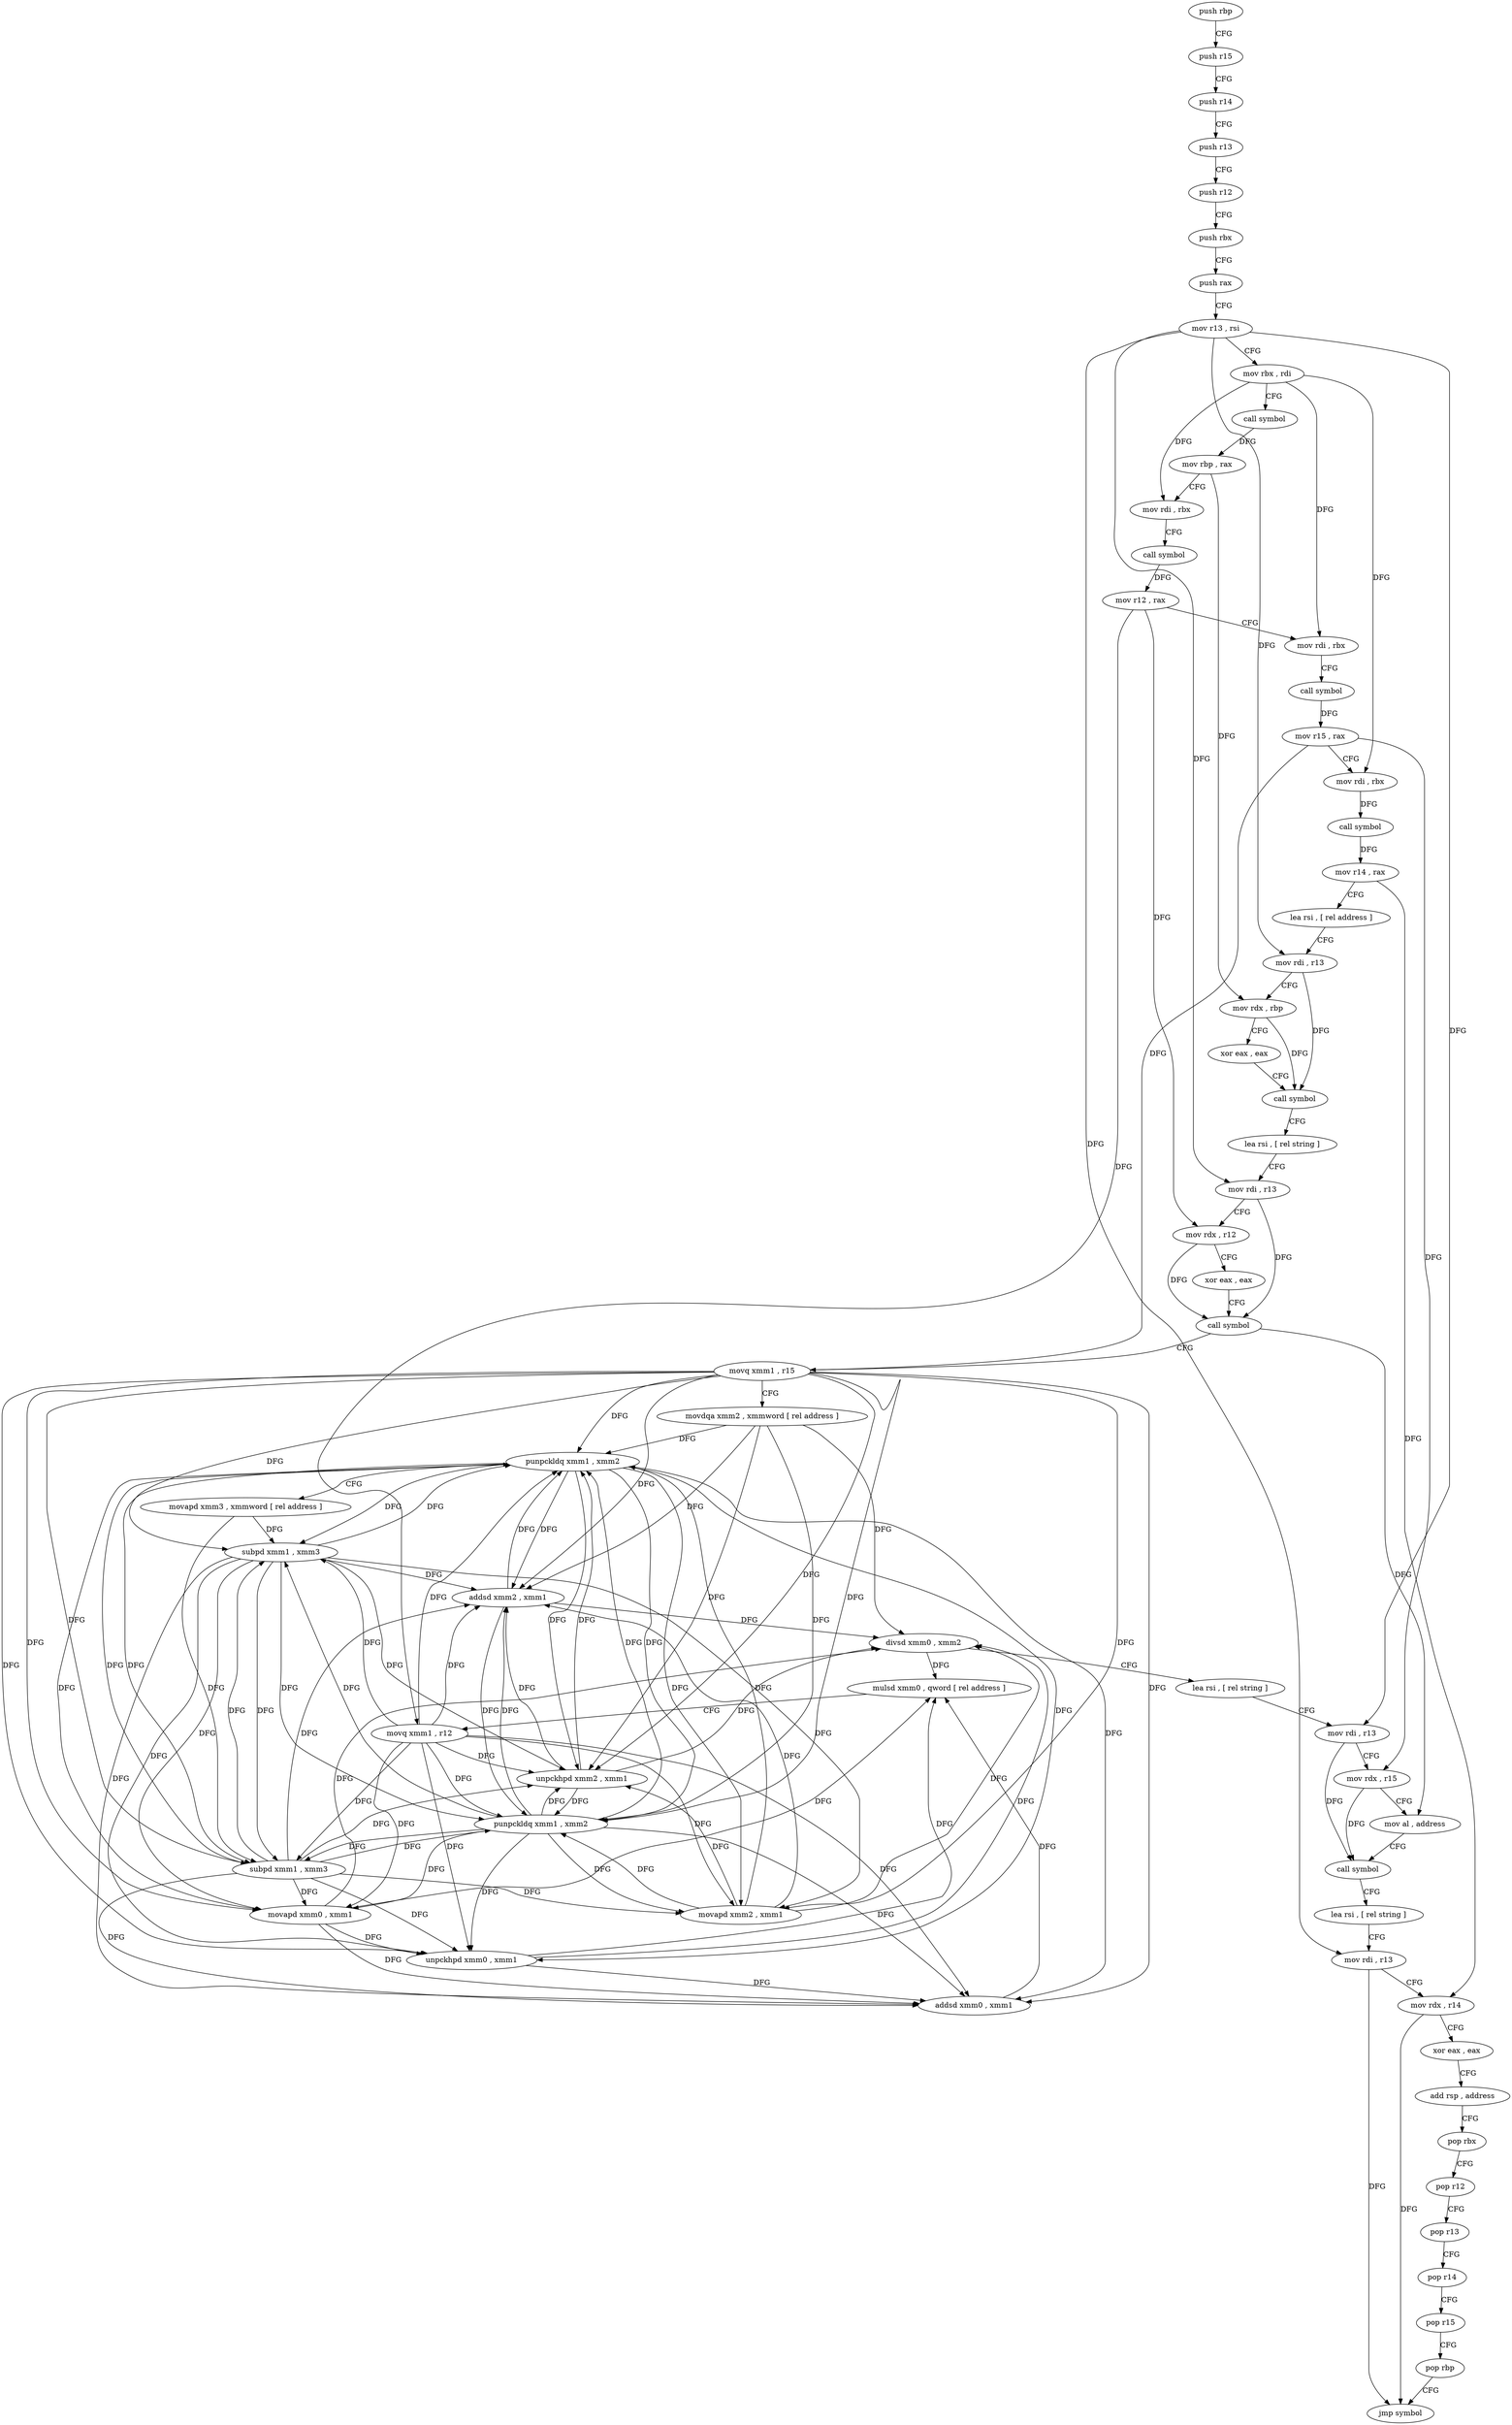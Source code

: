 digraph "func" {
"169056" [label = "push rbp" ]
"169057" [label = "push r15" ]
"169059" [label = "push r14" ]
"169061" [label = "push r13" ]
"169063" [label = "push r12" ]
"169065" [label = "push rbx" ]
"169066" [label = "push rax" ]
"169067" [label = "mov r13 , rsi" ]
"169070" [label = "mov rbx , rdi" ]
"169073" [label = "call symbol" ]
"169078" [label = "mov rbp , rax" ]
"169081" [label = "mov rdi , rbx" ]
"169084" [label = "call symbol" ]
"169089" [label = "mov r12 , rax" ]
"169092" [label = "mov rdi , rbx" ]
"169095" [label = "call symbol" ]
"169100" [label = "mov r15 , rax" ]
"169103" [label = "mov rdi , rbx" ]
"169106" [label = "call symbol" ]
"169111" [label = "mov r14 , rax" ]
"169114" [label = "lea rsi , [ rel address ]" ]
"169121" [label = "mov rdi , r13" ]
"169124" [label = "mov rdx , rbp" ]
"169127" [label = "xor eax , eax" ]
"169129" [label = "call symbol" ]
"169134" [label = "lea rsi , [ rel string ]" ]
"169141" [label = "mov rdi , r13" ]
"169144" [label = "mov rdx , r12" ]
"169147" [label = "xor eax , eax" ]
"169149" [label = "call symbol" ]
"169154" [label = "movq xmm1 , r15" ]
"169159" [label = "movdqa xmm2 , xmmword [ rel address ]" ]
"169167" [label = "punpckldq xmm1 , xmm2" ]
"169171" [label = "movapd xmm3 , xmmword [ rel address ]" ]
"169179" [label = "subpd xmm1 , xmm3" ]
"169183" [label = "movapd xmm0 , xmm1" ]
"169187" [label = "unpckhpd xmm0 , xmm1" ]
"169191" [label = "addsd xmm0 , xmm1" ]
"169195" [label = "mulsd xmm0 , qword [ rel address ]" ]
"169203" [label = "movq xmm1 , r12" ]
"169208" [label = "punpckldq xmm1 , xmm2" ]
"169212" [label = "subpd xmm1 , xmm3" ]
"169216" [label = "movapd xmm2 , xmm1" ]
"169220" [label = "unpckhpd xmm2 , xmm1" ]
"169224" [label = "addsd xmm2 , xmm1" ]
"169228" [label = "divsd xmm0 , xmm2" ]
"169232" [label = "lea rsi , [ rel string ]" ]
"169239" [label = "mov rdi , r13" ]
"169242" [label = "mov rdx , r15" ]
"169245" [label = "mov al , address" ]
"169247" [label = "call symbol" ]
"169252" [label = "lea rsi , [ rel string ]" ]
"169259" [label = "mov rdi , r13" ]
"169262" [label = "mov rdx , r14" ]
"169265" [label = "xor eax , eax" ]
"169267" [label = "add rsp , address" ]
"169271" [label = "pop rbx" ]
"169272" [label = "pop r12" ]
"169274" [label = "pop r13" ]
"169276" [label = "pop r14" ]
"169278" [label = "pop r15" ]
"169280" [label = "pop rbp" ]
"169281" [label = "jmp symbol" ]
"169056" -> "169057" [ label = "CFG" ]
"169057" -> "169059" [ label = "CFG" ]
"169059" -> "169061" [ label = "CFG" ]
"169061" -> "169063" [ label = "CFG" ]
"169063" -> "169065" [ label = "CFG" ]
"169065" -> "169066" [ label = "CFG" ]
"169066" -> "169067" [ label = "CFG" ]
"169067" -> "169070" [ label = "CFG" ]
"169067" -> "169121" [ label = "DFG" ]
"169067" -> "169141" [ label = "DFG" ]
"169067" -> "169239" [ label = "DFG" ]
"169067" -> "169259" [ label = "DFG" ]
"169070" -> "169073" [ label = "CFG" ]
"169070" -> "169081" [ label = "DFG" ]
"169070" -> "169092" [ label = "DFG" ]
"169070" -> "169103" [ label = "DFG" ]
"169073" -> "169078" [ label = "DFG" ]
"169078" -> "169081" [ label = "CFG" ]
"169078" -> "169124" [ label = "DFG" ]
"169081" -> "169084" [ label = "CFG" ]
"169084" -> "169089" [ label = "DFG" ]
"169089" -> "169092" [ label = "CFG" ]
"169089" -> "169144" [ label = "DFG" ]
"169089" -> "169203" [ label = "DFG" ]
"169092" -> "169095" [ label = "CFG" ]
"169095" -> "169100" [ label = "DFG" ]
"169100" -> "169103" [ label = "CFG" ]
"169100" -> "169154" [ label = "DFG" ]
"169100" -> "169242" [ label = "DFG" ]
"169103" -> "169106" [ label = "DFG" ]
"169106" -> "169111" [ label = "DFG" ]
"169111" -> "169114" [ label = "CFG" ]
"169111" -> "169262" [ label = "DFG" ]
"169114" -> "169121" [ label = "CFG" ]
"169121" -> "169124" [ label = "CFG" ]
"169121" -> "169129" [ label = "DFG" ]
"169124" -> "169127" [ label = "CFG" ]
"169124" -> "169129" [ label = "DFG" ]
"169127" -> "169129" [ label = "CFG" ]
"169129" -> "169134" [ label = "CFG" ]
"169134" -> "169141" [ label = "CFG" ]
"169141" -> "169144" [ label = "CFG" ]
"169141" -> "169149" [ label = "DFG" ]
"169144" -> "169147" [ label = "CFG" ]
"169144" -> "169149" [ label = "DFG" ]
"169147" -> "169149" [ label = "CFG" ]
"169149" -> "169154" [ label = "CFG" ]
"169149" -> "169245" [ label = "DFG" ]
"169154" -> "169159" [ label = "CFG" ]
"169154" -> "169167" [ label = "DFG" ]
"169154" -> "169179" [ label = "DFG" ]
"169154" -> "169183" [ label = "DFG" ]
"169154" -> "169187" [ label = "DFG" ]
"169154" -> "169191" [ label = "DFG" ]
"169154" -> "169208" [ label = "DFG" ]
"169154" -> "169212" [ label = "DFG" ]
"169154" -> "169216" [ label = "DFG" ]
"169154" -> "169220" [ label = "DFG" ]
"169154" -> "169224" [ label = "DFG" ]
"169159" -> "169167" [ label = "DFG" ]
"169159" -> "169208" [ label = "DFG" ]
"169159" -> "169220" [ label = "DFG" ]
"169159" -> "169224" [ label = "DFG" ]
"169159" -> "169228" [ label = "DFG" ]
"169167" -> "169171" [ label = "CFG" ]
"169167" -> "169179" [ label = "DFG" ]
"169167" -> "169183" [ label = "DFG" ]
"169167" -> "169187" [ label = "DFG" ]
"169167" -> "169191" [ label = "DFG" ]
"169167" -> "169208" [ label = "DFG" ]
"169167" -> "169212" [ label = "DFG" ]
"169167" -> "169216" [ label = "DFG" ]
"169167" -> "169220" [ label = "DFG" ]
"169167" -> "169224" [ label = "DFG" ]
"169171" -> "169179" [ label = "DFG" ]
"169171" -> "169212" [ label = "DFG" ]
"169179" -> "169183" [ label = "DFG" ]
"169179" -> "169167" [ label = "DFG" ]
"169179" -> "169187" [ label = "DFG" ]
"169179" -> "169191" [ label = "DFG" ]
"169179" -> "169208" [ label = "DFG" ]
"169179" -> "169212" [ label = "DFG" ]
"169179" -> "169216" [ label = "DFG" ]
"169179" -> "169220" [ label = "DFG" ]
"169179" -> "169224" [ label = "DFG" ]
"169183" -> "169187" [ label = "DFG" ]
"169183" -> "169191" [ label = "DFG" ]
"169183" -> "169195" [ label = "DFG" ]
"169183" -> "169228" [ label = "DFG" ]
"169187" -> "169191" [ label = "DFG" ]
"169187" -> "169195" [ label = "DFG" ]
"169187" -> "169228" [ label = "DFG" ]
"169191" -> "169195" [ label = "DFG" ]
"169195" -> "169203" [ label = "CFG" ]
"169203" -> "169208" [ label = "DFG" ]
"169203" -> "169183" [ label = "DFG" ]
"169203" -> "169187" [ label = "DFG" ]
"169203" -> "169191" [ label = "DFG" ]
"169203" -> "169167" [ label = "DFG" ]
"169203" -> "169179" [ label = "DFG" ]
"169203" -> "169212" [ label = "DFG" ]
"169203" -> "169216" [ label = "DFG" ]
"169203" -> "169220" [ label = "DFG" ]
"169203" -> "169224" [ label = "DFG" ]
"169208" -> "169212" [ label = "DFG" ]
"169208" -> "169183" [ label = "DFG" ]
"169208" -> "169187" [ label = "DFG" ]
"169208" -> "169191" [ label = "DFG" ]
"169208" -> "169167" [ label = "DFG" ]
"169208" -> "169179" [ label = "DFG" ]
"169208" -> "169216" [ label = "DFG" ]
"169208" -> "169220" [ label = "DFG" ]
"169208" -> "169224" [ label = "DFG" ]
"169212" -> "169216" [ label = "DFG" ]
"169212" -> "169183" [ label = "DFG" ]
"169212" -> "169187" [ label = "DFG" ]
"169212" -> "169191" [ label = "DFG" ]
"169212" -> "169167" [ label = "DFG" ]
"169212" -> "169179" [ label = "DFG" ]
"169212" -> "169208" [ label = "DFG" ]
"169212" -> "169220" [ label = "DFG" ]
"169212" -> "169224" [ label = "DFG" ]
"169216" -> "169220" [ label = "DFG" ]
"169216" -> "169167" [ label = "DFG" ]
"169216" -> "169208" [ label = "DFG" ]
"169216" -> "169224" [ label = "DFG" ]
"169216" -> "169228" [ label = "DFG" ]
"169220" -> "169224" [ label = "DFG" ]
"169220" -> "169167" [ label = "DFG" ]
"169220" -> "169208" [ label = "DFG" ]
"169220" -> "169228" [ label = "DFG" ]
"169224" -> "169228" [ label = "DFG" ]
"169224" -> "169167" [ label = "DFG" ]
"169224" -> "169208" [ label = "DFG" ]
"169228" -> "169232" [ label = "CFG" ]
"169228" -> "169195" [ label = "DFG" ]
"169232" -> "169239" [ label = "CFG" ]
"169239" -> "169242" [ label = "CFG" ]
"169239" -> "169247" [ label = "DFG" ]
"169242" -> "169245" [ label = "CFG" ]
"169242" -> "169247" [ label = "DFG" ]
"169245" -> "169247" [ label = "CFG" ]
"169247" -> "169252" [ label = "CFG" ]
"169252" -> "169259" [ label = "CFG" ]
"169259" -> "169262" [ label = "CFG" ]
"169259" -> "169281" [ label = "DFG" ]
"169262" -> "169265" [ label = "CFG" ]
"169262" -> "169281" [ label = "DFG" ]
"169265" -> "169267" [ label = "CFG" ]
"169267" -> "169271" [ label = "CFG" ]
"169271" -> "169272" [ label = "CFG" ]
"169272" -> "169274" [ label = "CFG" ]
"169274" -> "169276" [ label = "CFG" ]
"169276" -> "169278" [ label = "CFG" ]
"169278" -> "169280" [ label = "CFG" ]
"169280" -> "169281" [ label = "CFG" ]
}
